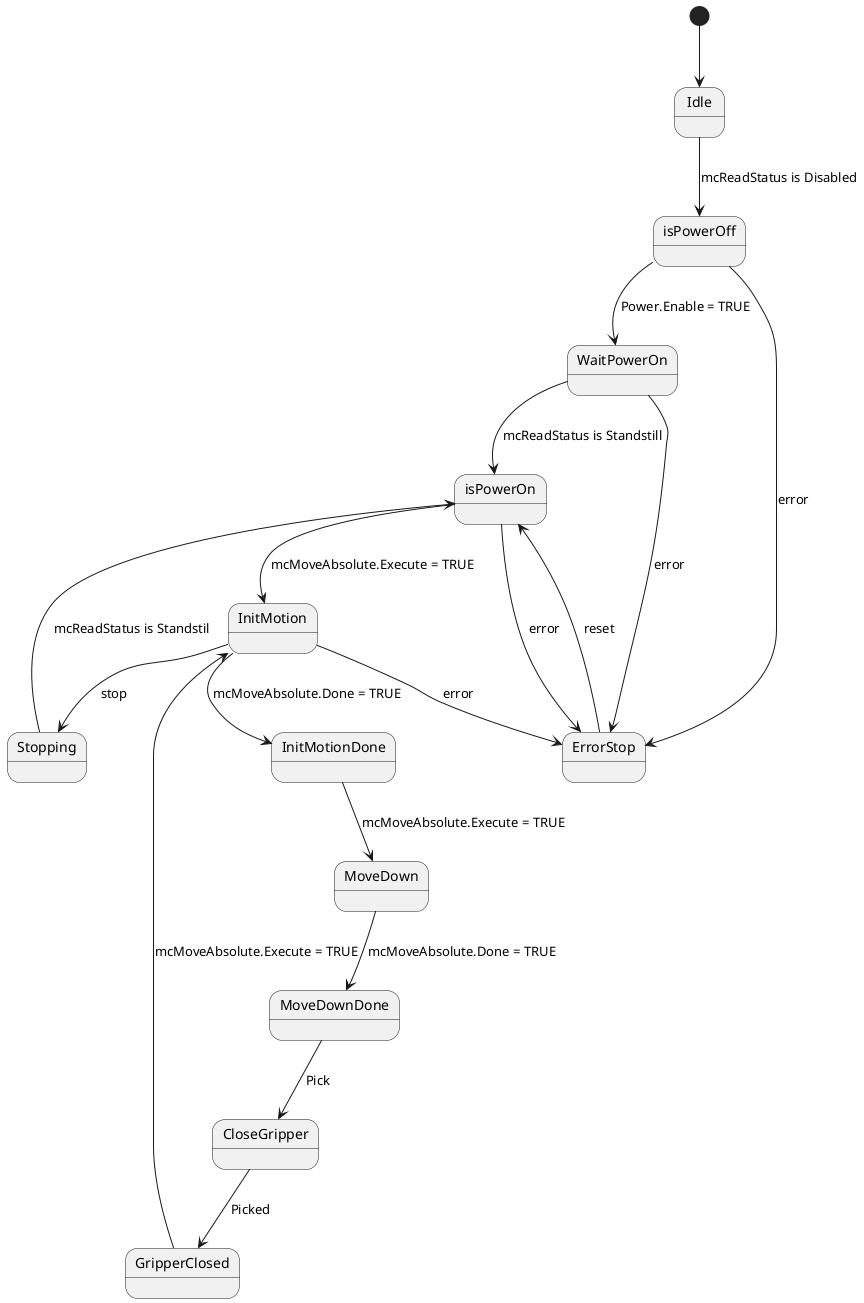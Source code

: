 @startuml

[*] --> Idle
Idle --> isPowerOff : mcReadStatus is Disabled
isPowerOff --> WaitPowerOn : Power.Enable = TRUE
WaitPowerOn --> isPowerOn : mcReadStatus is Standstill
isPowerOn --> InitMotion : mcMoveAbsolute.Execute = TRUE
InitMotion --> InitMotionDone : mcMoveAbsolute.Done = TRUE
InitMotion --> Stopping : stop
Stopping --> isPowerOn : mcReadStatus is Standstil
InitMotionDone --> MoveDown : mcMoveAbsolute.Execute = TRUE
MoveDown --> MoveDownDone : mcMoveAbsolute.Done = TRUE
MoveDownDone --> CloseGripper : Pick
CloseGripper --> GripperClosed : Picked
GripperClosed --> InitMotion : mcMoveAbsolute.Execute = TRUE

isPowerOff --> ErrorStop : error
WaitPowerOn --> ErrorStop : error
isPowerOn --> ErrorStop : error
InitMotion --> ErrorStop : error

ErrorStop --> isPowerOn : reset

@enduml
